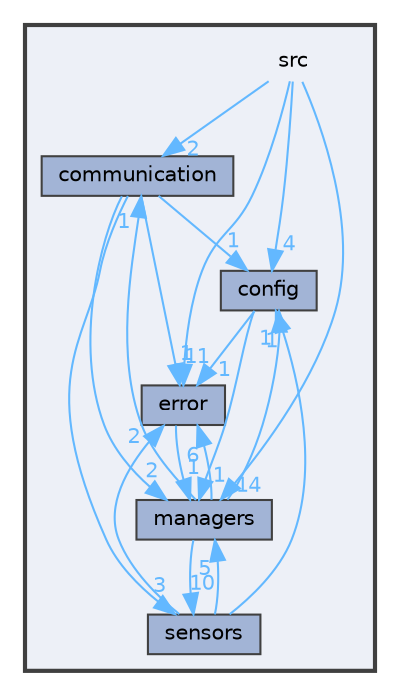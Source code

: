 digraph "src"
{
 // LATEX_PDF_SIZE
  bgcolor="transparent";
  edge [fontname=Helvetica,fontsize=10,labelfontname=Helvetica,labelfontsize=10];
  node [fontname=Helvetica,fontsize=10,shape=box,height=0.2,width=0.4];
  compound=true
  subgraph clusterdir_68267d1309a1af8e8297ef4c3efbcdba {
    graph [ bgcolor="#edf0f7", pencolor="grey25", label="", fontname=Helvetica,fontsize=10 style="filled,bold", URL="dir_68267d1309a1af8e8297ef4c3efbcdba.html",tooltip=""]
    dir_68267d1309a1af8e8297ef4c3efbcdba [shape=plaintext, label="src"];
  dir_6d2104db64b91953bbd7b8fedbb8a094 [label="communication", fillcolor="#a2b4d6", color="grey25", style="filled", URL="dir_6d2104db64b91953bbd7b8fedbb8a094.html",tooltip=""];
  dir_7e83d1792d529f4aa7126ac7e0b3b699 [label="config", fillcolor="#a2b4d6", color="grey25", style="filled", URL="dir_7e83d1792d529f4aa7126ac7e0b3b699.html",tooltip=""];
  dir_acc2056b73c4fda97caebb7ceca7df66 [label="error", fillcolor="#a2b4d6", color="grey25", style="filled", URL="dir_acc2056b73c4fda97caebb7ceca7df66.html",tooltip=""];
  dir_da1d252641c1d690e9226c1cabf97c78 [label="managers", fillcolor="#a2b4d6", color="grey25", style="filled", URL="dir_da1d252641c1d690e9226c1cabf97c78.html",tooltip=""];
  dir_7349e89ef19c117195f8e371603e1b1f [label="sensors", fillcolor="#a2b4d6", color="grey25", style="filled", URL="dir_7349e89ef19c117195f8e371603e1b1f.html",tooltip=""];
  }
  dir_68267d1309a1af8e8297ef4c3efbcdba->dir_6d2104db64b91953bbd7b8fedbb8a094 [headlabel="2", labeldistance=1.5 headhref="dir_000007_000000.html" href="dir_000007_000000.html" color="steelblue1" fontcolor="steelblue1"];
  dir_68267d1309a1af8e8297ef4c3efbcdba->dir_7e83d1792d529f4aa7126ac7e0b3b699 [headlabel="4", labeldistance=1.5 headhref="dir_000007_000001.html" href="dir_000007_000001.html" color="steelblue1" fontcolor="steelblue1"];
  dir_68267d1309a1af8e8297ef4c3efbcdba->dir_acc2056b73c4fda97caebb7ceca7df66 [headlabel="11", labeldistance=1.5 headhref="dir_000007_000002.html" href="dir_000007_000002.html" color="steelblue1" fontcolor="steelblue1"];
  dir_68267d1309a1af8e8297ef4c3efbcdba->dir_da1d252641c1d690e9226c1cabf97c78 [headlabel="14", labeldistance=1.5 headhref="dir_000007_000004.html" href="dir_000007_000004.html" color="steelblue1" fontcolor="steelblue1"];
  dir_6d2104db64b91953bbd7b8fedbb8a094->dir_7349e89ef19c117195f8e371603e1b1f [headlabel="3", labeldistance=1.5 headhref="dir_000000_000006.html" href="dir_000000_000006.html" color="steelblue1" fontcolor="steelblue1"];
  dir_6d2104db64b91953bbd7b8fedbb8a094->dir_7e83d1792d529f4aa7126ac7e0b3b699 [headlabel="1", labeldistance=1.5 headhref="dir_000000_000001.html" href="dir_000000_000001.html" color="steelblue1" fontcolor="steelblue1"];
  dir_6d2104db64b91953bbd7b8fedbb8a094->dir_acc2056b73c4fda97caebb7ceca7df66 [headlabel="1", labeldistance=1.5 headhref="dir_000000_000002.html" href="dir_000000_000002.html" color="steelblue1" fontcolor="steelblue1"];
  dir_6d2104db64b91953bbd7b8fedbb8a094->dir_da1d252641c1d690e9226c1cabf97c78 [headlabel="2", labeldistance=1.5 headhref="dir_000000_000004.html" href="dir_000000_000004.html" color="steelblue1" fontcolor="steelblue1"];
  dir_7e83d1792d529f4aa7126ac7e0b3b699->dir_acc2056b73c4fda97caebb7ceca7df66 [headlabel="1", labeldistance=1.5 headhref="dir_000001_000002.html" href="dir_000001_000002.html" color="steelblue1" fontcolor="steelblue1"];
  dir_7e83d1792d529f4aa7126ac7e0b3b699->dir_da1d252641c1d690e9226c1cabf97c78 [headlabel="1", labeldistance=1.5 headhref="dir_000001_000004.html" href="dir_000001_000004.html" color="steelblue1" fontcolor="steelblue1"];
  dir_acc2056b73c4fda97caebb7ceca7df66->dir_da1d252641c1d690e9226c1cabf97c78 [headlabel="1", labeldistance=1.5 headhref="dir_000002_000004.html" href="dir_000002_000004.html" color="steelblue1" fontcolor="steelblue1"];
  dir_da1d252641c1d690e9226c1cabf97c78->dir_6d2104db64b91953bbd7b8fedbb8a094 [headlabel="1", labeldistance=1.5 headhref="dir_000004_000000.html" href="dir_000004_000000.html" color="steelblue1" fontcolor="steelblue1"];
  dir_da1d252641c1d690e9226c1cabf97c78->dir_7349e89ef19c117195f8e371603e1b1f [headlabel="10", labeldistance=1.5 headhref="dir_000004_000006.html" href="dir_000004_000006.html" color="steelblue1" fontcolor="steelblue1"];
  dir_da1d252641c1d690e9226c1cabf97c78->dir_7e83d1792d529f4aa7126ac7e0b3b699 [headlabel="1", labeldistance=1.5 headhref="dir_000004_000001.html" href="dir_000004_000001.html" color="steelblue1" fontcolor="steelblue1"];
  dir_da1d252641c1d690e9226c1cabf97c78->dir_acc2056b73c4fda97caebb7ceca7df66 [headlabel="6", labeldistance=1.5 headhref="dir_000004_000002.html" href="dir_000004_000002.html" color="steelblue1" fontcolor="steelblue1"];
  dir_7349e89ef19c117195f8e371603e1b1f->dir_7e83d1792d529f4aa7126ac7e0b3b699 [headlabel="1", labeldistance=1.5 headhref="dir_000006_000001.html" href="dir_000006_000001.html" color="steelblue1" fontcolor="steelblue1"];
  dir_7349e89ef19c117195f8e371603e1b1f->dir_acc2056b73c4fda97caebb7ceca7df66 [headlabel="2", labeldistance=1.5 headhref="dir_000006_000002.html" href="dir_000006_000002.html" color="steelblue1" fontcolor="steelblue1"];
  dir_7349e89ef19c117195f8e371603e1b1f->dir_da1d252641c1d690e9226c1cabf97c78 [headlabel="5", labeldistance=1.5 headhref="dir_000006_000004.html" href="dir_000006_000004.html" color="steelblue1" fontcolor="steelblue1"];
}
